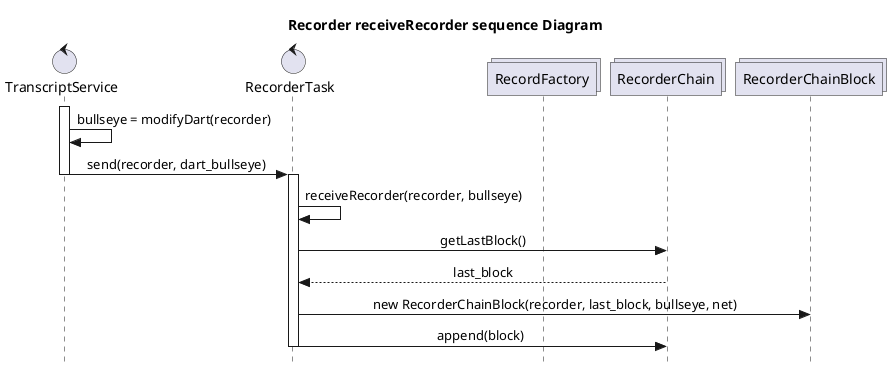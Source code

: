 @startuml

skinparam Style strictuml
skinparam SequenceMessageAlign center
hide empty description
title Recorder receiveRecorder sequence Diagram

control TranscriptService as task
control RecorderTask as recordertask
collections RecordFactory as factory
collections RecorderChain as chain
collections RecorderChainBlock as block


activate task
task -> task : bullseye = modifyDart(recorder)
task -> recordertask : send(recorder, dart_bullseye)
deactivate task


activate recordertask
recordertask -> recordertask : receiveRecorder(recorder, bullseye)
recordertask -> chain : getLastBlock()
chain --> recordertask : last_block
recordertask -> block : new RecorderChainBlock(recorder, last_block, bullseye, net)
recordertask -> chain : append(block)
deactivate recordertask

@enduml
